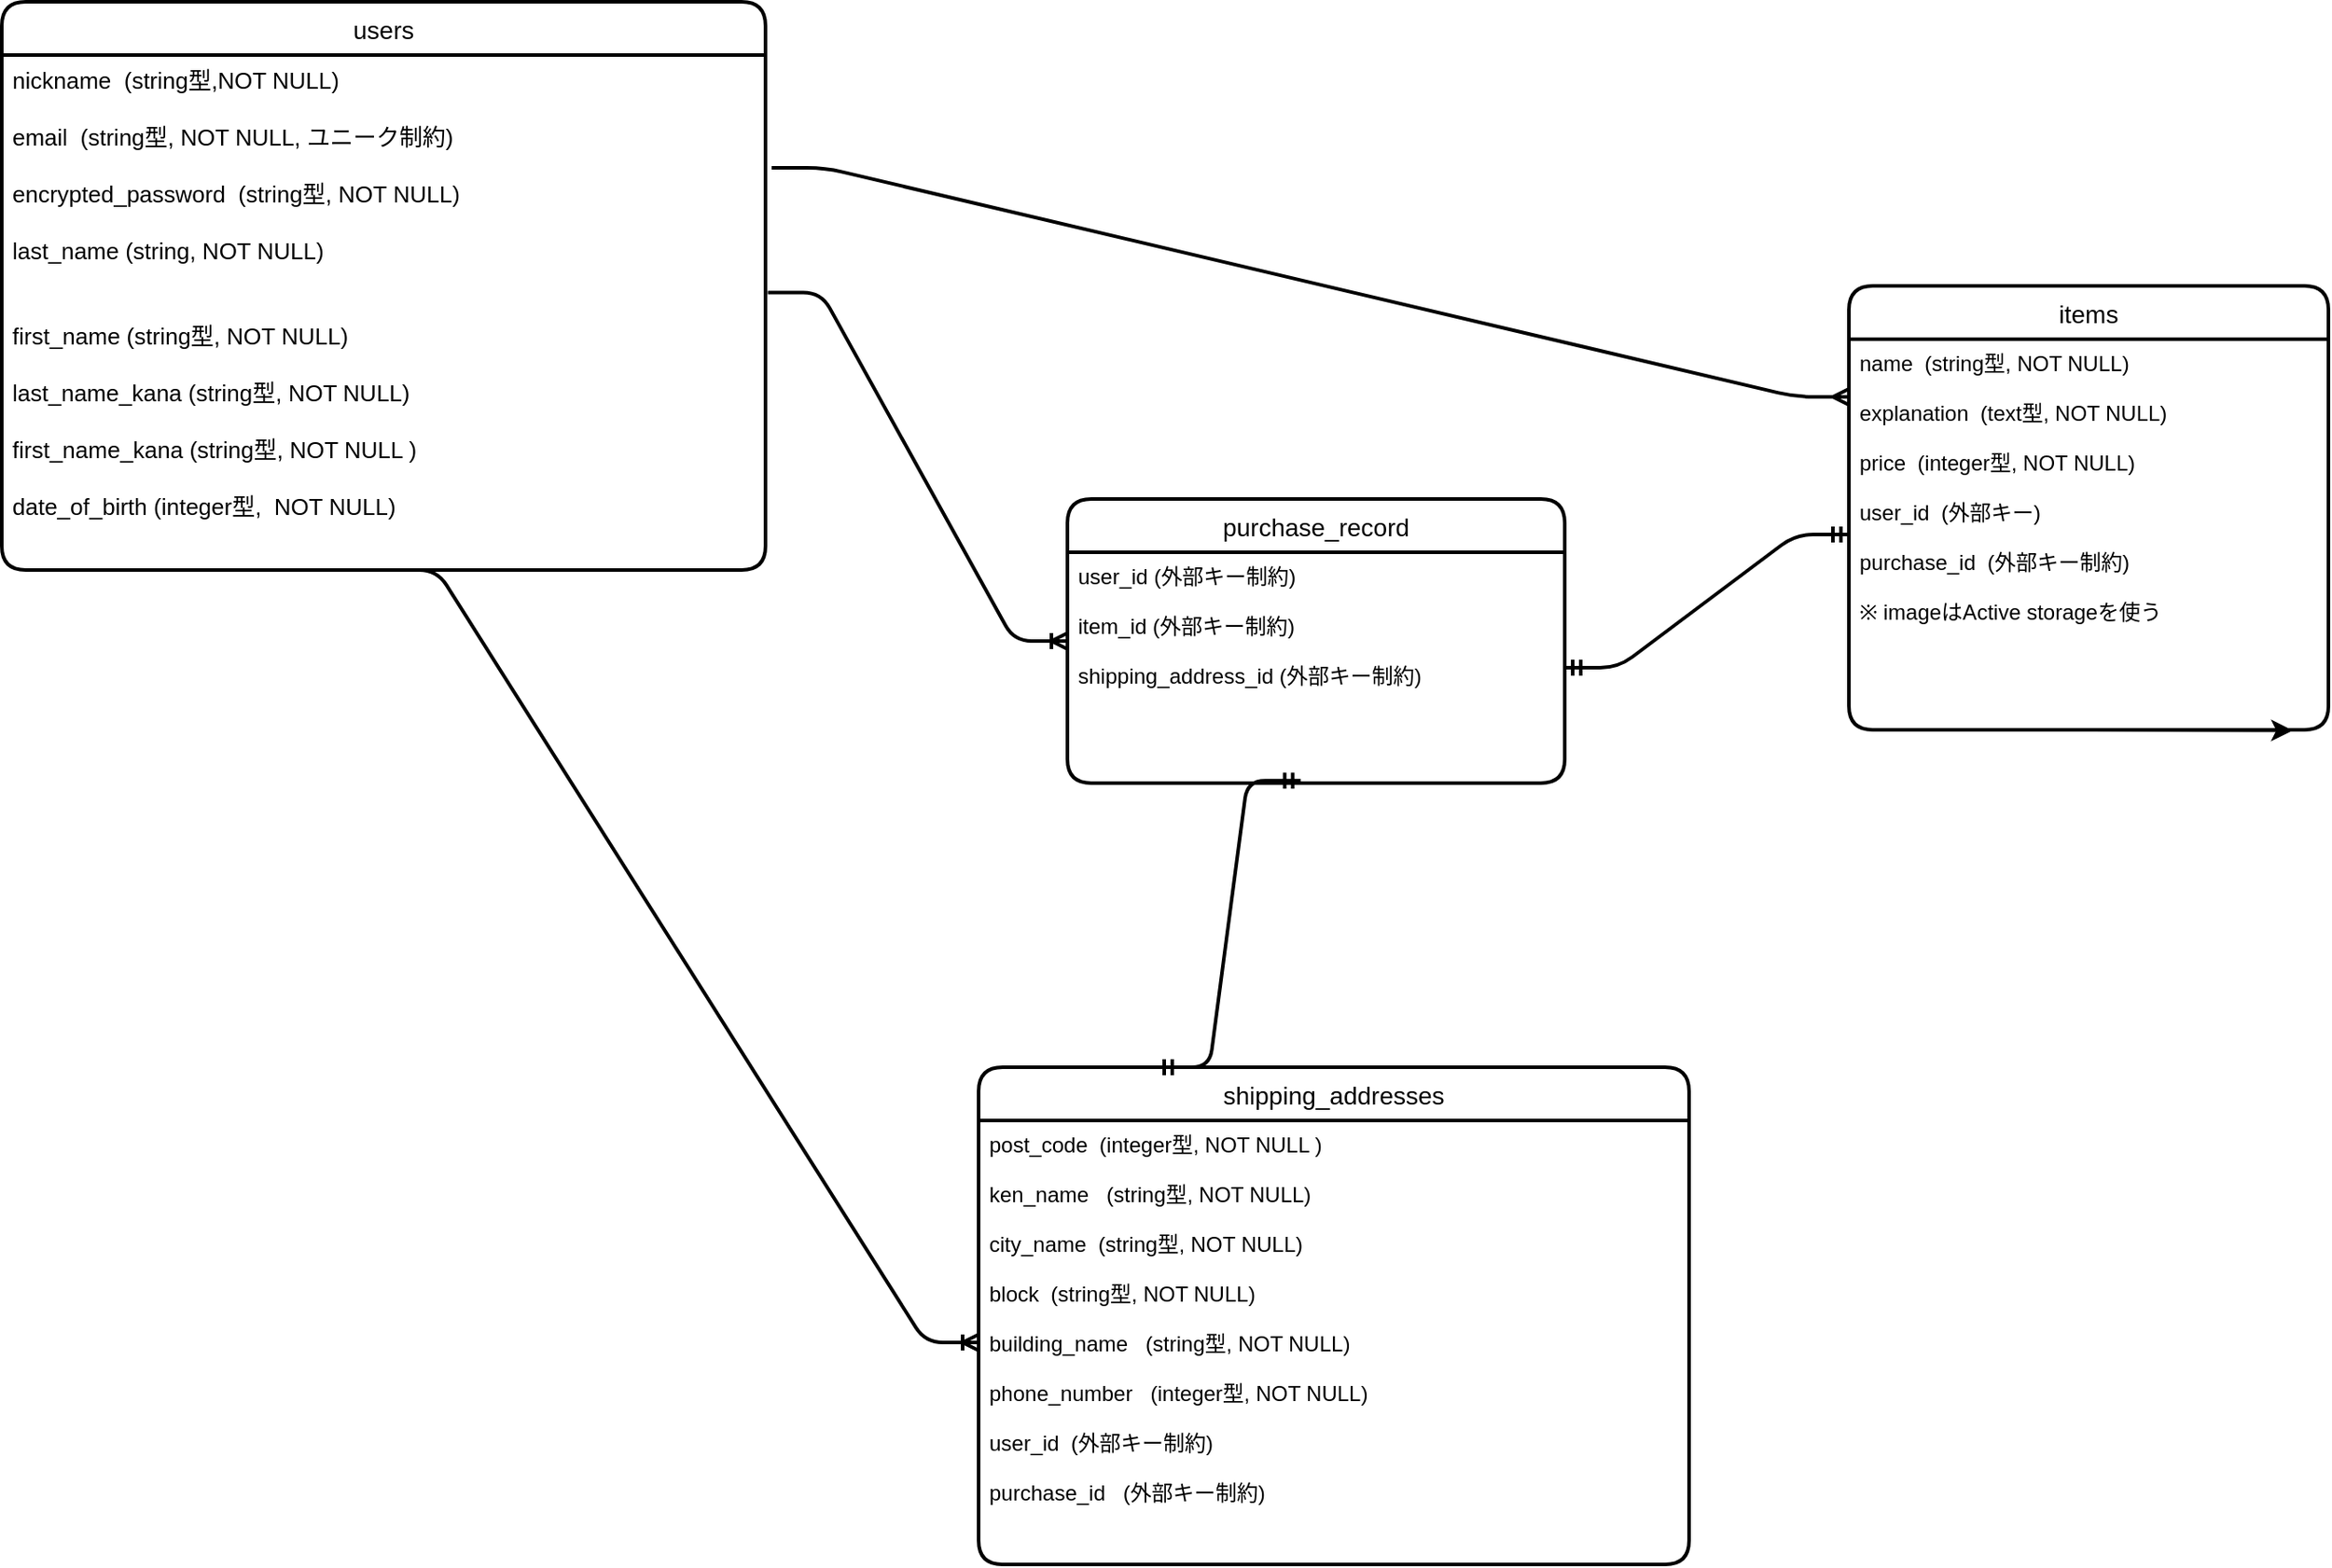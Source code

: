 <mxfile>
    <diagram id="1yHgPzhJLpAmwh5vAKw2" name="ページ1">
        <mxGraphModel dx="1661" dy="971" grid="1" gridSize="10" guides="1" tooltips="1" connect="1" arrows="1" fold="1" page="1" pageScale="1" pageWidth="827" pageHeight="1169" math="0" shadow="0">
            <root>
                <mxCell id="0"/>
                <mxCell id="1" parent="0"/>
                <mxCell id="2" value="users" style="swimlane;childLayout=stackLayout;horizontal=1;startSize=30;horizontalStack=0;rounded=1;fontSize=14;fontStyle=0;strokeWidth=2;resizeParent=0;resizeLast=1;shadow=0;dashed=0;align=center;" parent="1" vertex="1">
                    <mxGeometry x="80" y="80" width="430" height="320" as="geometry">
                        <mxRectangle x="60" y="240" width="70" height="30" as="alternateBounds"/>
                    </mxGeometry>
                </mxCell>
                <mxCell id="3" value="nickname  (string型,NOT NULL)&#10;&#10;email  (string型, NOT NULL, ユニーク制約)&#10;&#10;encrypted_password  (string型, NOT NULL)&#10;&#10;last_name (string, NOT NULL)&#10;&#10;&#10;first_name (string型, NOT NULL)&#10;&#10;last_name_kana (string型, NOT NULL)&#10;&#10;first_name_kana (string型, NOT NULL )&#10;&#10;date_of_birth (integer型,  NOT NULL)&#10;" style="align=left;strokeColor=none;fillColor=none;spacingLeft=4;fontSize=13;verticalAlign=top;resizable=0;rotatable=0;part=1;strokeWidth=0;" parent="2" vertex="1">
                    <mxGeometry y="30" width="430" height="290" as="geometry"/>
                </mxCell>
                <mxCell id="4" value="items" style="swimlane;childLayout=stackLayout;horizontal=1;startSize=30;horizontalStack=0;rounded=1;fontSize=14;fontStyle=0;strokeWidth=2;resizeParent=0;resizeLast=1;shadow=0;dashed=0;align=center;" parent="1" vertex="1">
                    <mxGeometry x="1120" y="240" width="270" height="250" as="geometry"/>
                </mxCell>
                <mxCell id="5" value="name  (string型, NOT NULL)&#10;&#10;explanation  (text型, NOT NULL)&#10;&#10;price  (integer型, NOT NULL)&#10;&#10;user_id  (外部キー)&#10;&#10;purchase_id  (外部キー制約)&#10;&#10;※ imageはActive storageを使う" style="align=left;strokeColor=none;fillColor=none;spacingLeft=4;fontSize=12;verticalAlign=top;resizable=0;rotatable=0;part=1;" parent="4" vertex="1">
                    <mxGeometry y="30" width="270" height="220" as="geometry"/>
                </mxCell>
                <mxCell id="21" value="shipping_addresses" style="swimlane;childLayout=stackLayout;horizontal=1;startSize=30;horizontalStack=0;rounded=1;fontSize=14;fontStyle=0;strokeWidth=2;resizeParent=0;resizeLast=1;shadow=0;dashed=0;align=center;" parent="1" vertex="1">
                    <mxGeometry x="630" y="680" width="400" height="280" as="geometry"/>
                </mxCell>
                <mxCell id="22" value="post_code  (integer型, NOT NULL )&#10;&#10;ken_name   (string型, NOT NULL)&#10;&#10;city_name  (string型, NOT NULL)&#10;&#10;block  (string型, NOT NULL)&#10;&#10;building_name   (string型, NOT NULL)&#10;&#10;phone_number   (integer型, NOT NULL)&#10;&#10;user_id  (外部キー制約)&#10;&#10;purchase_id   (外部キー制約)" style="align=left;strokeColor=none;fillColor=none;spacingLeft=4;fontSize=12;verticalAlign=top;resizable=0;rotatable=0;part=1;" parent="21" vertex="1">
                    <mxGeometry y="30" width="400" height="250" as="geometry"/>
                </mxCell>
                <mxCell id="46" value="purchase_record" style="swimlane;childLayout=stackLayout;horizontal=1;startSize=30;horizontalStack=0;rounded=1;fontSize=14;fontStyle=0;strokeWidth=2;resizeParent=0;resizeLast=1;shadow=0;dashed=0;align=center;" vertex="1" parent="1">
                    <mxGeometry x="680" y="360" width="280" height="160" as="geometry"/>
                </mxCell>
                <mxCell id="47" value="user_id (外部キー制約)&#10;&#10;item_id (外部キー制約)&#10;&#10;shipping_address_id (外部キー制約)" style="align=left;strokeColor=none;fillColor=none;spacingLeft=4;fontSize=12;verticalAlign=top;resizable=0;rotatable=0;part=1;" vertex="1" parent="46">
                    <mxGeometry y="30" width="280" height="130" as="geometry"/>
                </mxCell>
                <mxCell id="49" value="" style="edgeStyle=entityRelationEdgeStyle;fontSize=12;html=1;endArrow=ERoneToMany;exitX=1.003;exitY=0.461;exitDx=0;exitDy=0;exitPerimeter=0;entryX=0;entryY=0.5;entryDx=0;entryDy=0;strokeWidth=2;" edge="1" parent="1" source="3" target="46">
                    <mxGeometry width="100" height="100" relative="1" as="geometry">
                        <mxPoint x="540" y="380" as="sourcePoint"/>
                        <mxPoint x="640" y="280" as="targetPoint"/>
                    </mxGeometry>
                </mxCell>
                <mxCell id="51" value="" style="edgeStyle=entityRelationEdgeStyle;fontSize=12;html=1;endArrow=ERmandOne;startArrow=ERmandOne;strokeWidth=2;entryX=0;entryY=0.5;entryDx=0;entryDy=0;" edge="1" parent="1" source="47" target="5">
                    <mxGeometry width="100" height="100" relative="1" as="geometry">
                        <mxPoint x="950" y="540" as="sourcePoint"/>
                        <mxPoint x="1050" y="440" as="targetPoint"/>
                    </mxGeometry>
                </mxCell>
                <mxCell id="54" value="" style="edgeStyle=entityRelationEdgeStyle;fontSize=12;html=1;endArrow=ERoneToMany;strokeWidth=2;entryX=0;entryY=0.5;entryDx=0;entryDy=0;exitX=0.5;exitY=1;exitDx=0;exitDy=0;" edge="1" parent="1" source="3" target="22">
                    <mxGeometry width="100" height="100" relative="1" as="geometry">
                        <mxPoint x="240" y="780" as="sourcePoint"/>
                        <mxPoint x="340" y="680" as="targetPoint"/>
                    </mxGeometry>
                </mxCell>
                <mxCell id="55" style="edgeStyle=none;html=1;exitX=0.5;exitY=1;exitDx=0;exitDy=0;strokeWidth=2;" edge="1" parent="1" source="5">
                    <mxGeometry relative="1" as="geometry">
                        <mxPoint x="1370" y="490.333" as="targetPoint"/>
                    </mxGeometry>
                </mxCell>
                <mxCell id="58" value="" style="edgeStyle=entityRelationEdgeStyle;fontSize=12;html=1;endArrow=ERmany;strokeWidth=2;exitX=1.008;exitY=0.219;exitDx=0;exitDy=0;exitPerimeter=0;entryX=0;entryY=0.25;entryDx=0;entryDy=0;" edge="1" parent="1" source="3" target="4">
                    <mxGeometry width="100" height="100" relative="1" as="geometry">
                        <mxPoint x="770" y="260" as="sourcePoint"/>
                        <mxPoint x="870" y="160" as="targetPoint"/>
                    </mxGeometry>
                </mxCell>
                <mxCell id="59" value="" style="edgeStyle=entityRelationEdgeStyle;fontSize=12;html=1;endArrow=ERmandOne;startArrow=ERmandOne;strokeWidth=2;entryX=0.469;entryY=0.989;entryDx=0;entryDy=0;entryPerimeter=0;exitX=0.25;exitY=0;exitDx=0;exitDy=0;" edge="1" parent="1" source="21" target="47">
                    <mxGeometry width="100" height="100" relative="1" as="geometry">
                        <mxPoint x="700" y="635" as="sourcePoint"/>
                        <mxPoint x="800" y="535" as="targetPoint"/>
                    </mxGeometry>
                </mxCell>
            </root>
        </mxGraphModel>
    </diagram>
</mxfile>